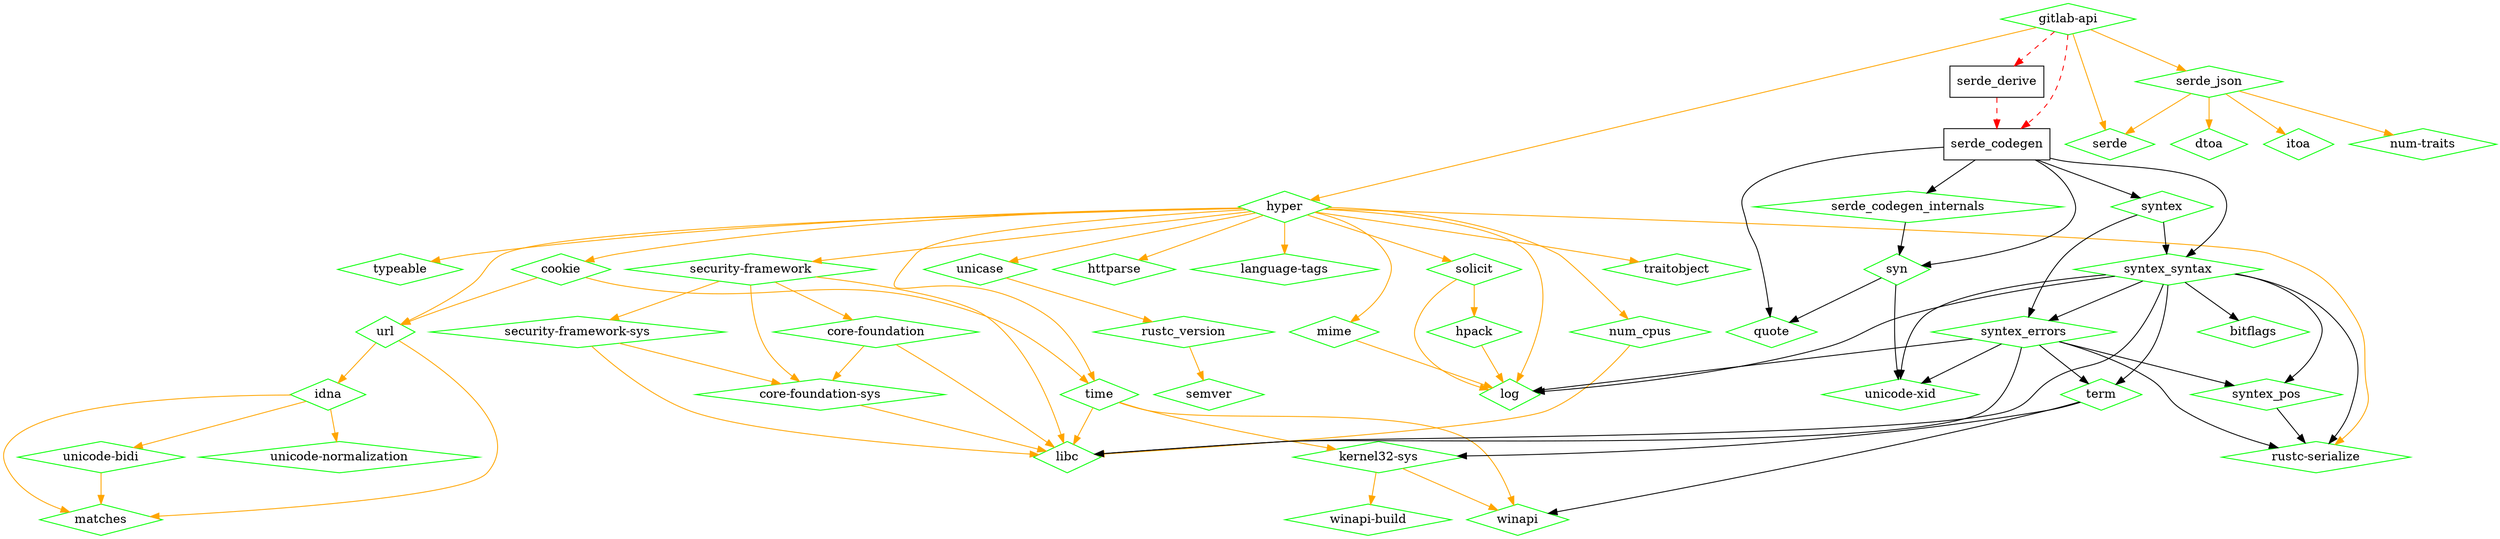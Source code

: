 digraph dependencies {
	N0[label="gitlab-api",shape=diamond,color=green];
	N1[label="hyper",shape=diamond,color=green];
	N2[label="serde",shape=diamond,color=green];
	N3[label="serde_codegen",shape=box];
	N4[label="serde_derive",shape=box];
	N5[label="serde_json",shape=diamond,color=green];
	N6[label="bitflags",shape=diamond,color=green];
	N7[label="cookie",shape=diamond,color=green];
	N8[label="time",shape=diamond,color=green];
	N9[label="url",shape=diamond,color=green];
	N10[label="core-foundation",shape=diamond,color=green];
	N11[label="core-foundation-sys",shape=diamond,color=green];
	N12[label="libc",shape=diamond,color=green];
	N13[label="dtoa",shape=diamond,color=green];
	N14[label="hpack",shape=diamond,color=green];
	N15[label="log",shape=diamond,color=green];
	N16[label="httparse",shape=diamond,color=green];
	N17[label="language-tags",shape=diamond,color=green];
	N18[label="mime",shape=diamond,color=green];
	N19[label="num_cpus",shape=diamond,color=green];
	N20[label="rustc-serialize",shape=diamond,color=green];
	N21[label="security-framework",shape=diamond,color=green];
	N22[label="solicit",shape=diamond,color=green];
	N23[label="traitobject",shape=diamond,color=green];
	N24[label="typeable",shape=diamond,color=green];
	N25[label="unicase",shape=diamond,color=green];
	N26[label="idna",shape=diamond,color=green];
	N27[label="matches",shape=diamond,color=green];
	N28[label="unicode-bidi",shape=diamond,color=green];
	N29[label="unicode-normalization",shape=diamond,color=green];
	N30[label="itoa",shape=diamond,color=green];
	N31[label="kernel32-sys",shape=diamond,color=green];
	N32[label="winapi",shape=diamond,color=green];
	N33[label="winapi-build",shape=diamond,color=green];
	N34[label="num-traits",shape=diamond,color=green];
	N35[label="quote",shape=diamond,color=green];
	N36[label="rustc_version",shape=diamond,color=green];
	N37[label="semver",shape=diamond,color=green];
	N38[label="security-framework-sys",shape=diamond,color=green];
	N39[label="serde_codegen_internals",shape=diamond,color=green];
	N40[label="syn",shape=diamond,color=green];
	N41[label="syntex",shape=diamond,color=green];
	N42[label="syntex_syntax",shape=diamond,color=green];
	N43[label="unicode-xid",shape=diamond,color=green];
	N44[label="syntex_errors",shape=diamond,color=green];
	N45[label="syntex_pos",shape=diamond,color=green];
	N46[label="term",shape=diamond,color=green];
	N0 -> N1[label="",color=orange];
	N0 -> N2[label="",color=orange];
	N0 -> N3[label="",style=dashed,color=red];
	N0 -> N4[label="",style=dashed,color=red];
	N0 -> N5[label="",color=orange];
	N1 -> N7[label="",color=orange];
	N1 -> N8[label="",color=orange];
	N1 -> N9[label="",color=orange];
	N1 -> N15[label="",color=orange];
	N1 -> N16[label="",color=orange];
	N1 -> N17[label="",color=orange];
	N1 -> N18[label="",color=orange];
	N1 -> N19[label="",color=orange];
	N1 -> N20[label="",color=orange];
	N1 -> N21[label="",color=orange];
	N1 -> N22[label="",color=orange];
	N1 -> N23[label="",color=orange];
	N1 -> N24[label="",color=orange];
	N1 -> N25[label="",color=orange];
	N3 -> N35[label=""];
	N3 -> N39[label=""];
	N3 -> N40[label=""];
	N3 -> N41[label=""];
	N3 -> N42[label=""];
	N4 -> N3[label="",style=dashed,color=red];
	N5 -> N2[label="",color=orange];
	N5 -> N13[label="",color=orange];
	N5 -> N30[label="",color=orange];
	N5 -> N34[label="",color=orange];
	N7 -> N8[label="",color=orange];
	N7 -> N9[label="",color=orange];
	N8 -> N12[label="",color=orange];
	N8 -> N31[label="",color=orange];
	N8 -> N32[label="",color=orange];
	N9 -> N26[label="",color=orange];
	N9 -> N27[label="",color=orange];
	N10 -> N11[label="",color=orange];
	N10 -> N12[label="",color=orange];
	N11 -> N12[label="",color=orange];
	N14 -> N15[label="",color=orange];
	N18 -> N15[label="",color=orange];
	N19 -> N12[label="",color=orange];
	N21 -> N10[label="",color=orange];
	N21 -> N11[label="",color=orange];
	N21 -> N12[label="",color=orange];
	N21 -> N38[label="",color=orange];
	N22 -> N14[label="",color=orange];
	N22 -> N15[label="",color=orange];
	N25 -> N36[label="",color=orange];
	N26 -> N27[label="",color=orange];
	N26 -> N28[label="",color=orange];
	N26 -> N29[label="",color=orange];
	N28 -> N27[label="",color=orange];
	N31 -> N32[label="",color=orange];
	N31 -> N33[label="",color=orange];
	N36 -> N37[label="",color=orange];
	N38 -> N11[label="",color=orange];
	N38 -> N12[label="",color=orange];
	N39 -> N40[label=""];
	N40 -> N35[label=""];
	N40 -> N43[label=""];
	N41 -> N42[label=""];
	N41 -> N44[label=""];
	N42 -> N6[label=""];
	N42 -> N12[label=""];
	N42 -> N15[label=""];
	N42 -> N20[label=""];
	N42 -> N43[label=""];
	N42 -> N44[label=""];
	N42 -> N45[label=""];
	N42 -> N46[label=""];
	N44 -> N12[label=""];
	N44 -> N15[label=""];
	N44 -> N20[label=""];
	N44 -> N43[label=""];
	N44 -> N45[label=""];
	N44 -> N46[label=""];
	N45 -> N20[label=""];
	N46 -> N31[label=""];
	N46 -> N32[label=""];
}
